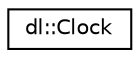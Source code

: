 digraph "Graphical Class Hierarchy"
{
 // LATEX_PDF_SIZE
  edge [fontname="Helvetica",fontsize="10",labelfontname="Helvetica",labelfontsize="10"];
  node [fontname="Helvetica",fontsize="10",shape=record];
  rankdir="LR";
  Node0 [label="dl::Clock",height=0.2,width=0.4,color="black", fillcolor="white", style="filled",URL="$classdl_1_1Clock.html",tooltip="A class that handles the passing of time within the program."];
}
